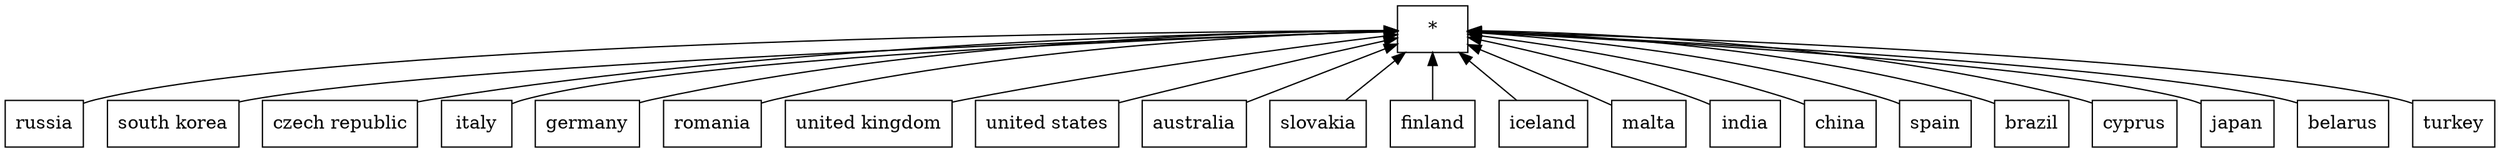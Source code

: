 digraph G { 
 rankdir=BT;
 subgraph ba { 
1 [shape=record,label="{russia}"];
2 [shape=record,label="{south korea}"];
3 [shape=record,label="{czech republic}"];
4 [shape=record,label="{italy}"];
5 [shape=record,label="{germany}"];
6 [shape=record,label="{romania}"];
7 [shape=record,label="{united kingdom}"];
8 [shape=record,label="{united states}"];
9 [shape=record,label="{australia}"];
10 [shape=record,label="{slovakia}"];
11 [shape=record,label="{finland}"];
12 [shape=record,label="{iceland}"];
13 [shape=record,label="{malta}"];
14 [shape=record,label="{india}"];
15 [shape=record,label="{china}"];
16 [shape=record,label="{spain}"];
17 [shape=record,label="{brazil}"];
18 [shape=record,label="{cyprus}"];
19 [shape=record,label="{japan}"];
20 [shape=record,label="{belarus}"];
21 [shape=record,label="{turkey}"];
22 [shape=record,label="{*}"];
1 -> 22
2 -> 22
3 -> 22
4 -> 22
5 -> 22
6 -> 22
7 -> 22
8 -> 22
9 -> 22
10 -> 22
11 -> 22
12 -> 22
13 -> 22
14 -> 22
15 -> 22
16 -> 22
17 -> 22
18 -> 22
19 -> 22
20 -> 22
21 -> 22
}}